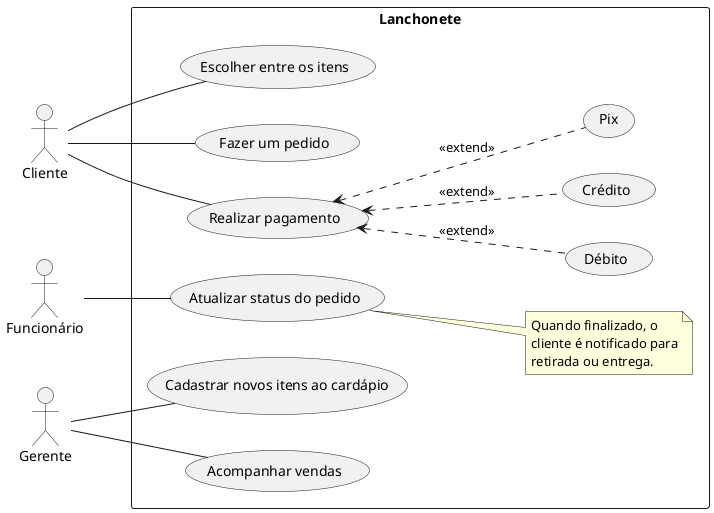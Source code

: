 @startuml Sistema da Lanchonete
left to right direction

actor Cliente
actor Funcionário
actor Gerente

rectangle Lanchonete {


    Cliente -- (Escolher entre os itens)
    Cliente -- (Fazer um pedido)
    Cliente -- (Realizar pagamento)

    (Realizar pagamento) <.. (Débito) : <<extend>>
    (Realizar pagamento) <.. (Crédito) : <<extend>>
    (Realizar pagamento) <.. (Pix) : <<extend>>

    Funcionário -- (Atualizar status do pedido)
 
    note right of (Atualizar status do pedido)
Quando finalizado, o
cliente é notificado para
retirada ou entrega.
    end note

    Gerente -- (Cadastrar novos itens ao cardápio)
    Gerente -- (Acompanhar vendas)
}